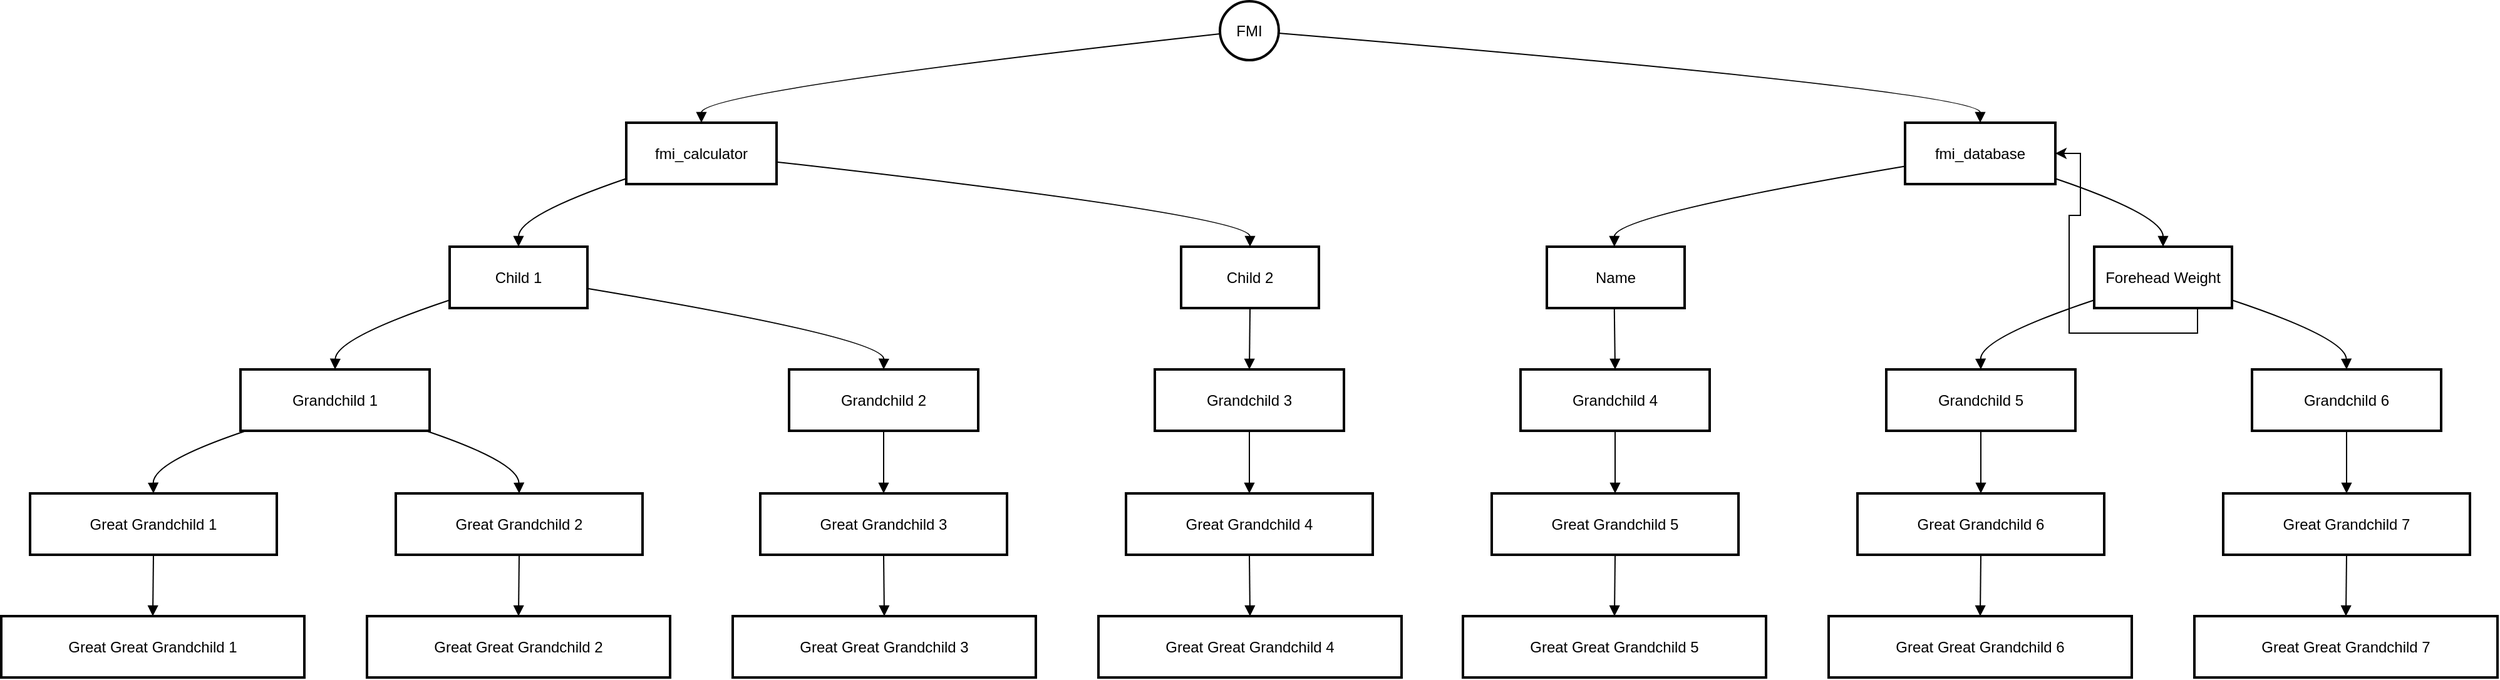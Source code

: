 <mxfile version="25.0.3">
  <diagram name="Page-1" id="E4lSwKIgUxku4puCBCJc">
    <mxGraphModel dx="3312" dy="2280" grid="1" gridSize="10" guides="1" tooltips="1" connect="1" arrows="1" fold="1" page="1" pageScale="1" pageWidth="827" pageHeight="1169" math="0" shadow="0">
      <root>
        <mxCell id="0" />
        <mxCell id="1" parent="0" />
        <mxCell id="2" value="FMI" style="ellipse;aspect=fixed;strokeWidth=2;whiteSpace=wrap;" parent="1" vertex="1">
          <mxGeometry x="981" y="8" width="47" height="47" as="geometry" />
        </mxCell>
        <mxCell id="3" value="fmi_calculator" style="whiteSpace=wrap;strokeWidth=2;" parent="1" vertex="1">
          <mxGeometry x="507" y="105" width="120" height="49" as="geometry" />
        </mxCell>
        <mxCell id="4" value="fmi_database" style="whiteSpace=wrap;strokeWidth=2;" parent="1" vertex="1">
          <mxGeometry x="1528" y="105" width="120" height="49" as="geometry" />
        </mxCell>
        <mxCell id="5" value="Child 1" style="whiteSpace=wrap;strokeWidth=2;" parent="1" vertex="1">
          <mxGeometry x="366" y="204" width="110" height="49" as="geometry" />
        </mxCell>
        <mxCell id="6" value="Child 2" style="whiteSpace=wrap;strokeWidth=2;" parent="1" vertex="1">
          <mxGeometry x="950" y="204" width="110" height="49" as="geometry" />
        </mxCell>
        <mxCell id="7" value="Name" style="whiteSpace=wrap;strokeWidth=2;" parent="1" vertex="1">
          <mxGeometry x="1242" y="204" width="110" height="49" as="geometry" />
        </mxCell>
        <mxCell id="QRzFVndB0KAfIlBa5k0M-55" style="edgeStyle=orthogonalEdgeStyle;rounded=0;orthogonalLoop=1;jettySize=auto;html=1;exitX=0.75;exitY=1;exitDx=0;exitDy=0;entryX=1;entryY=0.5;entryDx=0;entryDy=0;" edge="1" parent="1" source="8" target="4">
          <mxGeometry relative="1" as="geometry" />
        </mxCell>
        <mxCell id="8" value="Forehead Weight" style="whiteSpace=wrap;strokeWidth=2;" parent="1" vertex="1">
          <mxGeometry x="1679" y="204" width="110" height="49" as="geometry" />
        </mxCell>
        <mxCell id="9" value="Grandchild 1" style="whiteSpace=wrap;strokeWidth=2;" parent="1" vertex="1">
          <mxGeometry x="199" y="302" width="151" height="49" as="geometry" />
        </mxCell>
        <mxCell id="10" value="Grandchild 2" style="whiteSpace=wrap;strokeWidth=2;" parent="1" vertex="1">
          <mxGeometry x="637" y="302" width="151" height="49" as="geometry" />
        </mxCell>
        <mxCell id="11" value="Grandchild 3" style="whiteSpace=wrap;strokeWidth=2;" parent="1" vertex="1">
          <mxGeometry x="929" y="302" width="151" height="49" as="geometry" />
        </mxCell>
        <mxCell id="12" value="Grandchild 4" style="whiteSpace=wrap;strokeWidth=2;" parent="1" vertex="1">
          <mxGeometry x="1221" y="302" width="151" height="49" as="geometry" />
        </mxCell>
        <mxCell id="13" value="Grandchild 5" style="whiteSpace=wrap;strokeWidth=2;" parent="1" vertex="1">
          <mxGeometry x="1513" y="302" width="151" height="49" as="geometry" />
        </mxCell>
        <mxCell id="14" value="Grandchild 6" style="whiteSpace=wrap;strokeWidth=2;" parent="1" vertex="1">
          <mxGeometry x="1805" y="302" width="151" height="49" as="geometry" />
        </mxCell>
        <mxCell id="15" value="Great Grandchild 1" style="whiteSpace=wrap;strokeWidth=2;" parent="1" vertex="1">
          <mxGeometry x="31" y="401" width="197" height="49" as="geometry" />
        </mxCell>
        <mxCell id="16" value="Great Grandchild 2" style="whiteSpace=wrap;strokeWidth=2;" parent="1" vertex="1">
          <mxGeometry x="323" y="401" width="197" height="49" as="geometry" />
        </mxCell>
        <mxCell id="17" value="Great Grandchild 3" style="whiteSpace=wrap;strokeWidth=2;" parent="1" vertex="1">
          <mxGeometry x="614" y="401" width="197" height="49" as="geometry" />
        </mxCell>
        <mxCell id="18" value="Great Grandchild 4" style="whiteSpace=wrap;strokeWidth=2;" parent="1" vertex="1">
          <mxGeometry x="906" y="401" width="197" height="49" as="geometry" />
        </mxCell>
        <mxCell id="19" value="Great Grandchild 5" style="whiteSpace=wrap;strokeWidth=2;" parent="1" vertex="1">
          <mxGeometry x="1198" y="401" width="197" height="49" as="geometry" />
        </mxCell>
        <mxCell id="20" value="Great Grandchild 6" style="whiteSpace=wrap;strokeWidth=2;" parent="1" vertex="1">
          <mxGeometry x="1490" y="401" width="197" height="49" as="geometry" />
        </mxCell>
        <mxCell id="21" value="Great Grandchild 7" style="whiteSpace=wrap;strokeWidth=2;" parent="1" vertex="1">
          <mxGeometry x="1782" y="401" width="197" height="49" as="geometry" />
        </mxCell>
        <mxCell id="22" value="Great Great Grandchild 1" style="whiteSpace=wrap;strokeWidth=2;" parent="1" vertex="1">
          <mxGeometry x="8" y="499" width="242" height="49" as="geometry" />
        </mxCell>
        <mxCell id="23" value="Great Great Grandchild 2" style="whiteSpace=wrap;strokeWidth=2;" parent="1" vertex="1">
          <mxGeometry x="300" y="499" width="242" height="49" as="geometry" />
        </mxCell>
        <mxCell id="24" value="Great Great Grandchild 3" style="whiteSpace=wrap;strokeWidth=2;" parent="1" vertex="1">
          <mxGeometry x="592" y="499" width="242" height="49" as="geometry" />
        </mxCell>
        <mxCell id="25" value="Great Great Grandchild 4" style="whiteSpace=wrap;strokeWidth=2;" parent="1" vertex="1">
          <mxGeometry x="884" y="499" width="242" height="49" as="geometry" />
        </mxCell>
        <mxCell id="26" value="Great Great Grandchild 5" style="whiteSpace=wrap;strokeWidth=2;" parent="1" vertex="1">
          <mxGeometry x="1175" y="499" width="242" height="49" as="geometry" />
        </mxCell>
        <mxCell id="27" value="Great Great Grandchild 6" style="whiteSpace=wrap;strokeWidth=2;" parent="1" vertex="1">
          <mxGeometry x="1467" y="499" width="242" height="49" as="geometry" />
        </mxCell>
        <mxCell id="28" value="Great Great Grandchild 7" style="whiteSpace=wrap;strokeWidth=2;" parent="1" vertex="1">
          <mxGeometry x="1759" y="499" width="242" height="49" as="geometry" />
        </mxCell>
        <mxCell id="29" value="" style="curved=1;startArrow=none;endArrow=block;exitX=0;exitY=0.56;entryX=0.5;entryY=0.01;" parent="1" source="2" target="3" edge="1">
          <mxGeometry relative="1" as="geometry">
            <Array as="points">
              <mxPoint x="567" y="80" />
            </Array>
          </mxGeometry>
        </mxCell>
        <mxCell id="30" value="" style="curved=1;startArrow=none;endArrow=block;exitX=1;exitY=0.55;entryX=0.5;entryY=0.01;" parent="1" source="2" target="4" edge="1">
          <mxGeometry relative="1" as="geometry">
            <Array as="points">
              <mxPoint x="1588" y="80" />
            </Array>
          </mxGeometry>
        </mxCell>
        <mxCell id="31" value="" style="curved=1;startArrow=none;endArrow=block;exitX=0;exitY=0.91;entryX=0.5;entryY=0;" parent="1" source="3" target="5" edge="1">
          <mxGeometry relative="1" as="geometry">
            <Array as="points">
              <mxPoint x="421" y="179" />
            </Array>
          </mxGeometry>
        </mxCell>
        <mxCell id="32" value="" style="curved=1;startArrow=none;endArrow=block;exitX=1;exitY=0.64;entryX=0.5;entryY=0;" parent="1" source="3" target="6" edge="1">
          <mxGeometry relative="1" as="geometry">
            <Array as="points">
              <mxPoint x="1005" y="179" />
            </Array>
          </mxGeometry>
        </mxCell>
        <mxCell id="33" value="" style="curved=1;startArrow=none;endArrow=block;exitX=0;exitY=0.71;entryX=0.49;entryY=0;" parent="1" source="4" target="7" edge="1">
          <mxGeometry relative="1" as="geometry">
            <Array as="points">
              <mxPoint x="1296" y="179" />
            </Array>
          </mxGeometry>
        </mxCell>
        <mxCell id="34" value="" style="curved=1;startArrow=none;endArrow=block;exitX=1;exitY=0.91;entryX=0.5;entryY=0;" parent="1" source="4" target="8" edge="1">
          <mxGeometry relative="1" as="geometry">
            <Array as="points">
              <mxPoint x="1734" y="179" />
            </Array>
          </mxGeometry>
        </mxCell>
        <mxCell id="35" value="" style="curved=1;startArrow=none;endArrow=block;exitX=0;exitY=0.87;entryX=0.5;entryY=0.01;" parent="1" source="5" target="9" edge="1">
          <mxGeometry relative="1" as="geometry">
            <Array as="points">
              <mxPoint x="275" y="277" />
            </Array>
          </mxGeometry>
        </mxCell>
        <mxCell id="36" value="" style="curved=1;startArrow=none;endArrow=block;exitX=1;exitY=0.68;entryX=0.5;entryY=0.01;" parent="1" source="5" target="10" edge="1">
          <mxGeometry relative="1" as="geometry">
            <Array as="points">
              <mxPoint x="713" y="277" />
            </Array>
          </mxGeometry>
        </mxCell>
        <mxCell id="37" value="" style="curved=1;startArrow=none;endArrow=block;exitX=0.5;exitY=0.99;entryX=0.5;entryY=0.01;" parent="1" source="6" target="11" edge="1">
          <mxGeometry relative="1" as="geometry">
            <Array as="points" />
          </mxGeometry>
        </mxCell>
        <mxCell id="38" value="" style="curved=1;startArrow=none;endArrow=block;exitX=0.49;exitY=0.99;entryX=0.5;entryY=0.01;" parent="1" source="7" target="12" edge="1">
          <mxGeometry relative="1" as="geometry">
            <Array as="points" />
          </mxGeometry>
        </mxCell>
        <mxCell id="39" value="" style="curved=1;startArrow=none;endArrow=block;exitX=0;exitY=0.87;entryX=0.5;entryY=0.01;" parent="1" source="8" target="13" edge="1">
          <mxGeometry relative="1" as="geometry">
            <Array as="points">
              <mxPoint x="1588" y="277" />
            </Array>
          </mxGeometry>
        </mxCell>
        <mxCell id="40" value="" style="curved=1;startArrow=none;endArrow=block;exitX=1;exitY=0.87;entryX=0.5;entryY=0.01;" parent="1" source="8" target="14" edge="1">
          <mxGeometry relative="1" as="geometry">
            <Array as="points">
              <mxPoint x="1880" y="277" />
            </Array>
          </mxGeometry>
        </mxCell>
        <mxCell id="41" value="" style="curved=1;startArrow=none;endArrow=block;exitX=0.03;exitY=1;entryX=0.5;entryY=0;" parent="1" source="9" target="15" edge="1">
          <mxGeometry relative="1" as="geometry">
            <Array as="points">
              <mxPoint x="129" y="376" />
            </Array>
          </mxGeometry>
        </mxCell>
        <mxCell id="42" value="" style="curved=1;startArrow=none;endArrow=block;exitX=0.98;exitY=1;entryX=0.5;entryY=0;" parent="1" source="9" target="16" edge="1">
          <mxGeometry relative="1" as="geometry">
            <Array as="points">
              <mxPoint x="421" y="376" />
            </Array>
          </mxGeometry>
        </mxCell>
        <mxCell id="43" value="" style="curved=1;startArrow=none;endArrow=block;exitX=0.5;exitY=1;entryX=0.5;entryY=0;" parent="1" source="10" target="17" edge="1">
          <mxGeometry relative="1" as="geometry">
            <Array as="points" />
          </mxGeometry>
        </mxCell>
        <mxCell id="44" value="" style="curved=1;startArrow=none;endArrow=block;exitX=0.5;exitY=1;entryX=0.5;entryY=0;" parent="1" source="11" target="18" edge="1">
          <mxGeometry relative="1" as="geometry">
            <Array as="points" />
          </mxGeometry>
        </mxCell>
        <mxCell id="45" value="" style="curved=1;startArrow=none;endArrow=block;exitX=0.5;exitY=1;entryX=0.5;entryY=0;" parent="1" source="12" target="19" edge="1">
          <mxGeometry relative="1" as="geometry">
            <Array as="points" />
          </mxGeometry>
        </mxCell>
        <mxCell id="46" value="" style="curved=1;startArrow=none;endArrow=block;exitX=0.5;exitY=1;entryX=0.5;entryY=0;" parent="1" source="13" target="20" edge="1">
          <mxGeometry relative="1" as="geometry">
            <Array as="points" />
          </mxGeometry>
        </mxCell>
        <mxCell id="47" value="" style="curved=1;startArrow=none;endArrow=block;exitX=0.5;exitY=1;entryX=0.5;entryY=0;" parent="1" source="14" target="21" edge="1">
          <mxGeometry relative="1" as="geometry">
            <Array as="points" />
          </mxGeometry>
        </mxCell>
        <mxCell id="48" value="" style="curved=1;startArrow=none;endArrow=block;exitX=0.5;exitY=0.99;entryX=0.5;entryY=0.01;" parent="1" source="15" target="22" edge="1">
          <mxGeometry relative="1" as="geometry">
            <Array as="points" />
          </mxGeometry>
        </mxCell>
        <mxCell id="49" value="" style="curved=1;startArrow=none;endArrow=block;exitX=0.5;exitY=0.99;entryX=0.5;entryY=0.01;" parent="1" source="16" target="23" edge="1">
          <mxGeometry relative="1" as="geometry">
            <Array as="points" />
          </mxGeometry>
        </mxCell>
        <mxCell id="50" value="" style="curved=1;startArrow=none;endArrow=block;exitX=0.5;exitY=0.99;entryX=0.5;entryY=0.01;" parent="1" source="17" target="24" edge="1">
          <mxGeometry relative="1" as="geometry">
            <Array as="points" />
          </mxGeometry>
        </mxCell>
        <mxCell id="51" value="" style="curved=1;startArrow=none;endArrow=block;exitX=0.5;exitY=0.99;entryX=0.5;entryY=0.01;" parent="1" source="18" target="25" edge="1">
          <mxGeometry relative="1" as="geometry">
            <Array as="points" />
          </mxGeometry>
        </mxCell>
        <mxCell id="52" value="" style="curved=1;startArrow=none;endArrow=block;exitX=0.5;exitY=0.99;entryX=0.5;entryY=0.01;" parent="1" source="19" target="26" edge="1">
          <mxGeometry relative="1" as="geometry">
            <Array as="points" />
          </mxGeometry>
        </mxCell>
        <mxCell id="53" value="" style="curved=1;startArrow=none;endArrow=block;exitX=0.5;exitY=0.99;entryX=0.5;entryY=0.01;" parent="1" source="20" target="27" edge="1">
          <mxGeometry relative="1" as="geometry">
            <Array as="points" />
          </mxGeometry>
        </mxCell>
        <mxCell id="54" value="" style="curved=1;startArrow=none;endArrow=block;exitX=0.5;exitY=0.99;entryX=0.5;entryY=0.01;" parent="1" source="21" target="28" edge="1">
          <mxGeometry relative="1" as="geometry">
            <Array as="points" />
          </mxGeometry>
        </mxCell>
      </root>
    </mxGraphModel>
  </diagram>
</mxfile>
